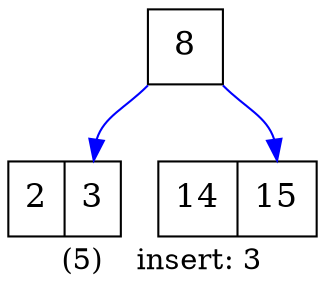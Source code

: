 /************************************************
Auto generated by my program which transfer B-Tree to dot file.
Author: wangdq 
Time: 2015-06-08
CSDN: http://blog.csdn.net/wangdingqiaoit
************************************************/

digraph BTree {
	label="(5)	insert: 3";labelloc=b;labeljust=center;
	ordering=out
	node[shape=record,width=0.5,height=0.5,fontsize=16,style="filled", fillcolor="#FFFFFF",fontcolor="black"];
	edge[color="blue", arrowhead="normal"];
		8[label="<f0> 8"];
		2[label="<f0> 2|<f1> 3"];
		14[label="<f0> 14|<f1> 15"];
	/* edges*/
	"8":f0:sw->"2":f1
	"8":f0:se->"14":f1
}
